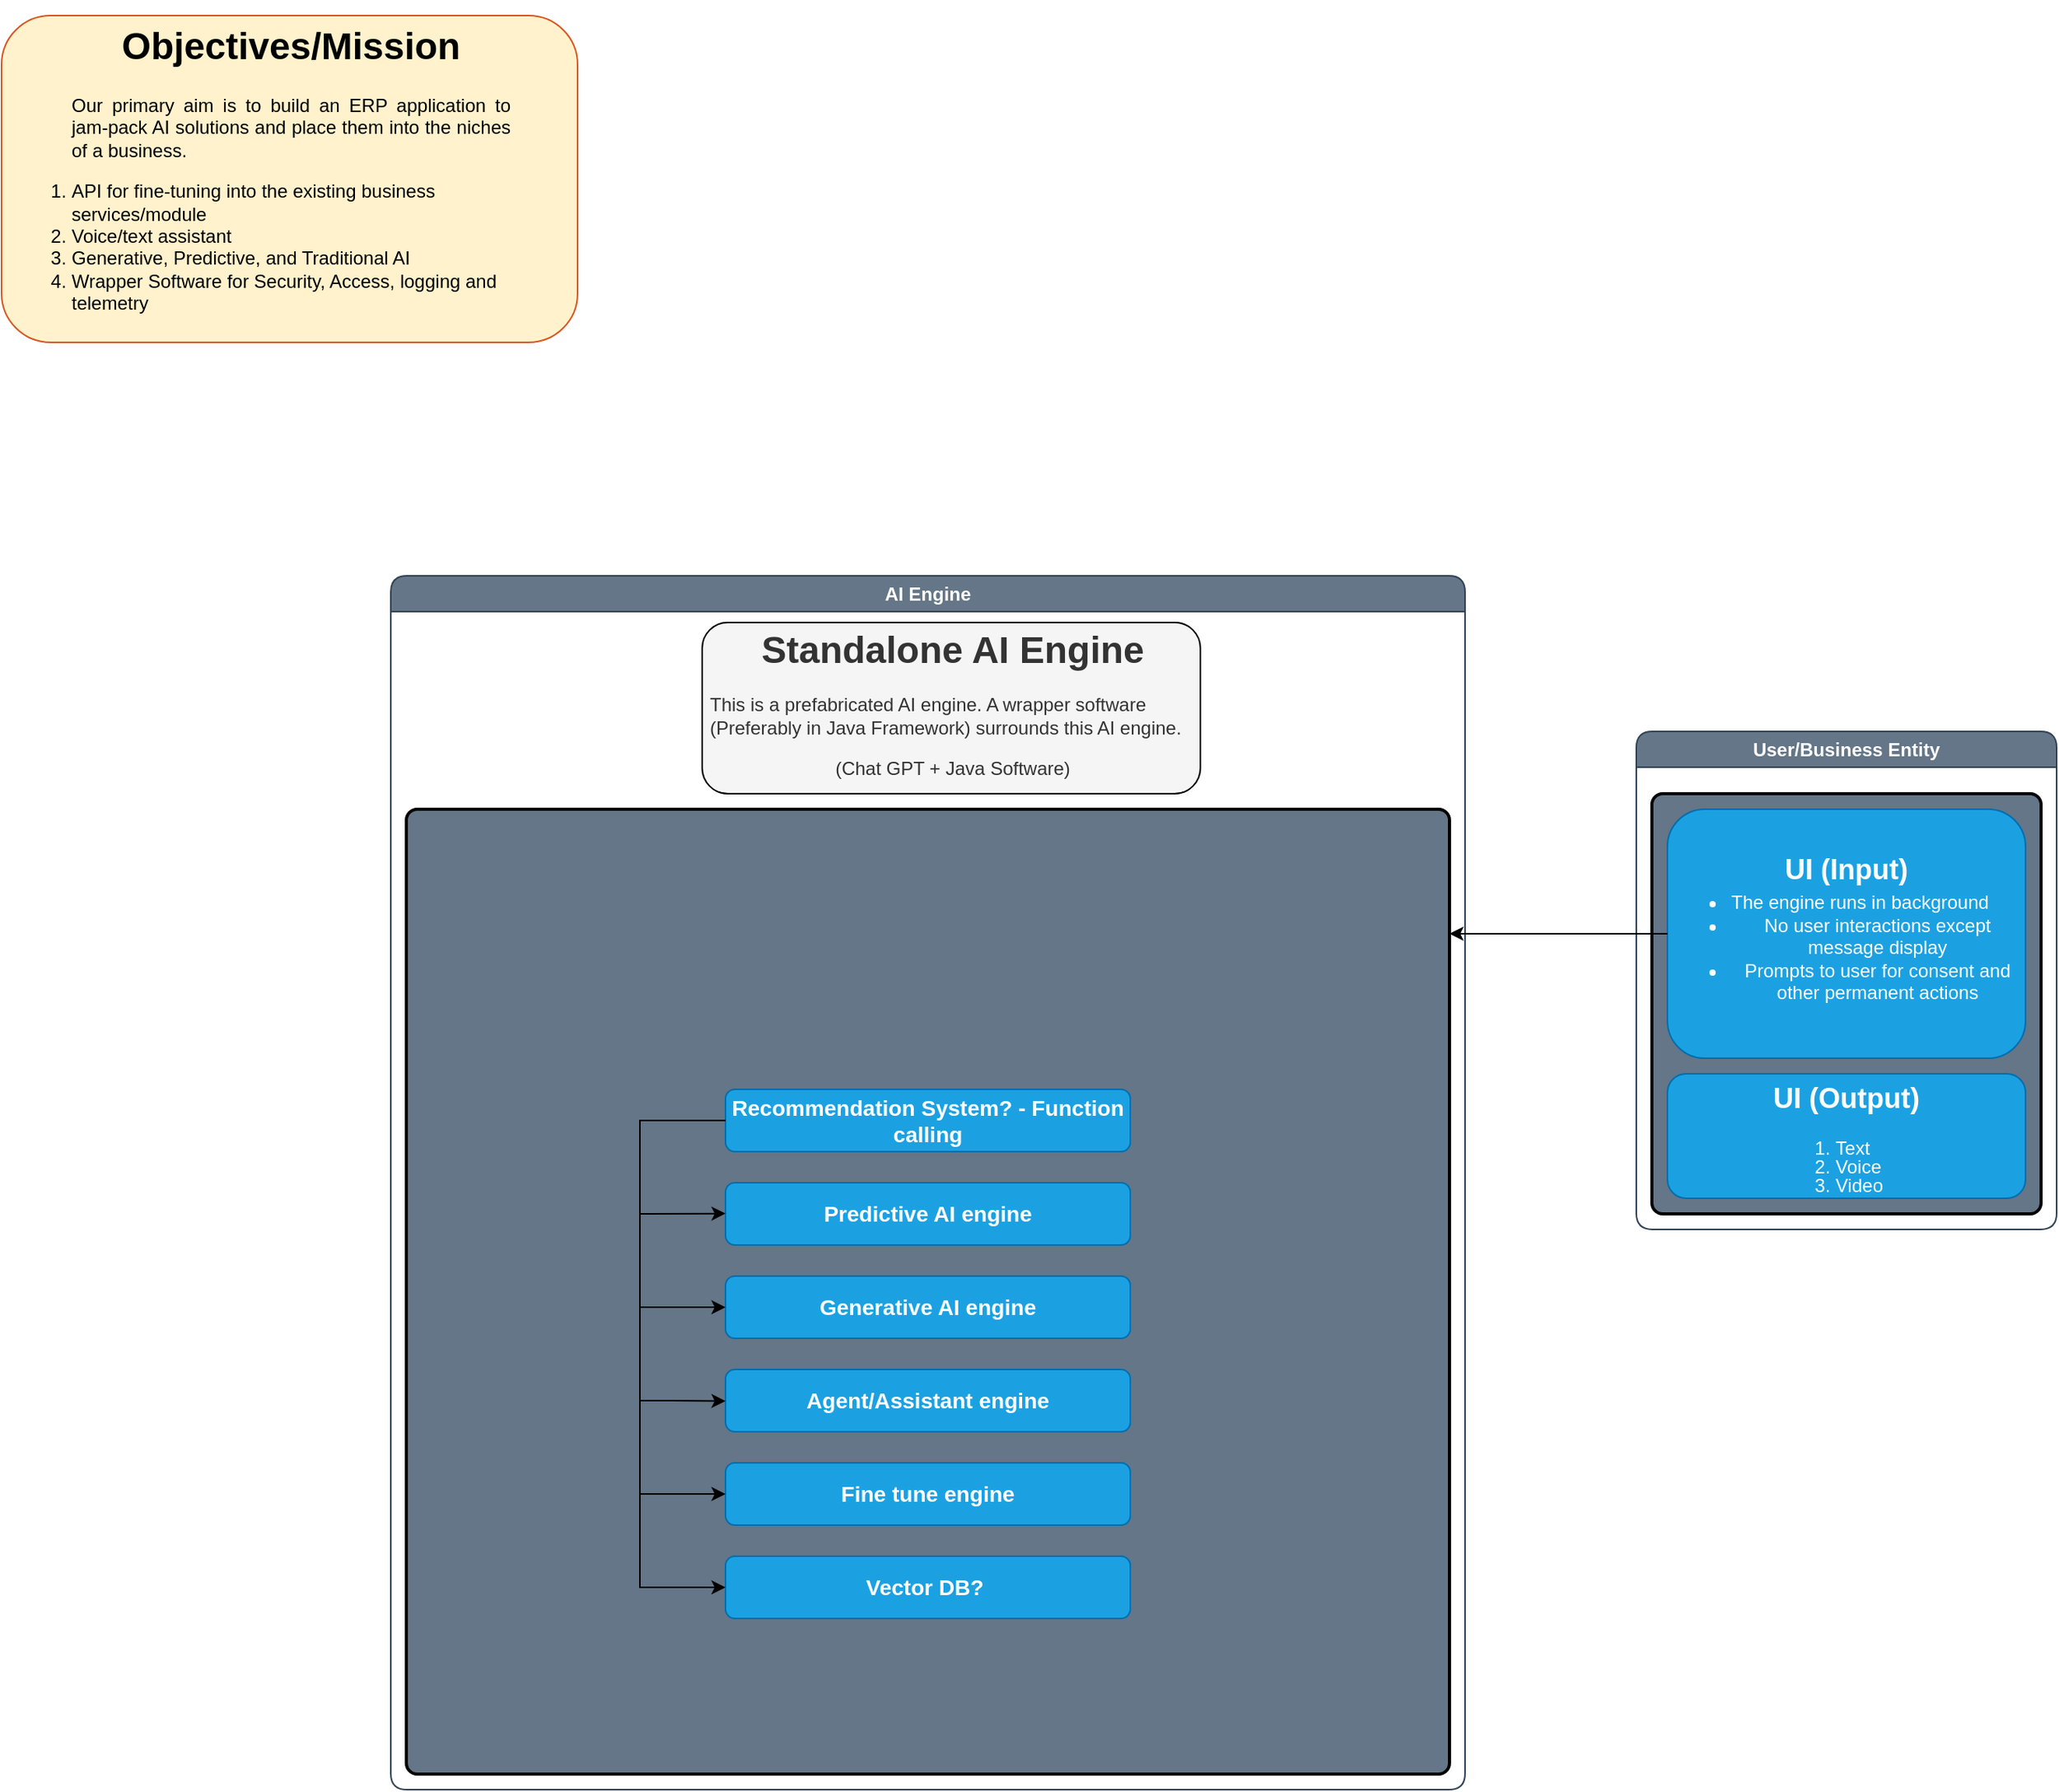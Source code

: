 <mxfile version="22.1.8" type="github">
  <diagram name="Page-1" id="GCuxLxOxD08WY95o4TsF">
    <mxGraphModel dx="2284" dy="746" grid="1" gridSize="10" guides="1" tooltips="1" connect="1" arrows="1" fold="1" page="1" pageScale="1" pageWidth="850" pageHeight="1100" math="0" shadow="0">
      <root>
        <mxCell id="0" />
        <mxCell id="1" parent="0" />
        <mxCell id="XNfelhOZbHUISLfhdvYN-3" value="&lt;div&gt;AI Engine&lt;/div&gt;" style="swimlane;whiteSpace=wrap;html=1;rounded=1;fillColor=#647687;fontColor=#ffffff;strokeColor=#314354;glass=0;fillStyle=auto;gradientColor=none;" parent="1" vertex="1">
          <mxGeometry x="-580" y="380" width="690" height="780" as="geometry" />
        </mxCell>
        <mxCell id="XNfelhOZbHUISLfhdvYN-76" value="" style="rounded=1;whiteSpace=wrap;html=1;absoluteArcSize=1;arcSize=14;strokeWidth=2;fillColor=#647687;" parent="XNfelhOZbHUISLfhdvYN-3" vertex="1">
          <mxGeometry x="10" y="150" width="670" height="620" as="geometry" />
        </mxCell>
        <mxCell id="1H__Z4LCt-5vf_XRQfI3-1" value="&lt;h1 style=&quot;line-height: 100%;&quot; align=&quot;center&quot;&gt;Standalone AI Engine&lt;br&gt;&lt;/h1&gt;&lt;p style=&quot;line-height: 120%;&quot;&gt;This is a prefabricated AI engine. A wrapper software (Preferably in Java Framework) surrounds this AI engine.&lt;/p&gt;&lt;p style=&quot;line-height: 120%;&quot;&gt;&lt;/p&gt;&lt;div align=&quot;center&quot;&gt;(Chat GPT + Java Software)&lt;br&gt;&lt;/div&gt;&lt;p&gt;&lt;br&gt;&lt;/p&gt;&lt;p style=&quot;line-height: 120%;&quot;&gt;&lt;/p&gt;" style="text;html=1;strokeColor=#000000;fillColor=#f5f5f5;spacing=5;spacingTop=-20;whiteSpace=wrap;overflow=hidden;rounded=1;fontColor=#333333;glass=0;shadow=0;" vertex="1" parent="XNfelhOZbHUISLfhdvYN-3">
          <mxGeometry x="200.01" y="30" width="320" height="110" as="geometry" />
        </mxCell>
        <mxCell id="1H__Z4LCt-5vf_XRQfI3-8" value="&lt;h3&gt;Recommendation System? - Function calling&lt;br&gt;&lt;/h3&gt;" style="rounded=1;whiteSpace=wrap;html=1;fillColor=#1ba1e2;fontColor=#ffffff;strokeColor=#006EAF;" vertex="1" parent="XNfelhOZbHUISLfhdvYN-3">
          <mxGeometry x="215" y="330" width="260" height="40" as="geometry" />
        </mxCell>
        <mxCell id="1H__Z4LCt-5vf_XRQfI3-9" value="&lt;h3&gt;Predictive AI engine&lt;/h3&gt;" style="rounded=1;whiteSpace=wrap;html=1;fillColor=#1ba1e2;fontColor=#ffffff;strokeColor=#006EAF;" vertex="1" parent="XNfelhOZbHUISLfhdvYN-3">
          <mxGeometry x="215" y="390" width="260" height="40" as="geometry" />
        </mxCell>
        <mxCell id="1H__Z4LCt-5vf_XRQfI3-10" value="&lt;h3&gt;Generative AI engine&lt;/h3&gt;" style="rounded=1;whiteSpace=wrap;html=1;fillColor=#1ba1e2;fontColor=#ffffff;strokeColor=#006EAF;" vertex="1" parent="XNfelhOZbHUISLfhdvYN-3">
          <mxGeometry x="215" y="450" width="260" height="40" as="geometry" />
        </mxCell>
        <mxCell id="1H__Z4LCt-5vf_XRQfI3-11" value="&lt;h3&gt;Agent/Assistant engine&lt;/h3&gt;" style="rounded=1;whiteSpace=wrap;html=1;fillColor=#1ba1e2;fontColor=#ffffff;strokeColor=#006EAF;" vertex="1" parent="XNfelhOZbHUISLfhdvYN-3">
          <mxGeometry x="215" y="510" width="260" height="40" as="geometry" />
        </mxCell>
        <mxCell id="1H__Z4LCt-5vf_XRQfI3-12" value="&lt;h3&gt;Fine tune engine&lt;/h3&gt;" style="rounded=1;whiteSpace=wrap;html=1;fillColor=#1ba1e2;fontColor=#ffffff;strokeColor=#006EAF;" vertex="1" parent="XNfelhOZbHUISLfhdvYN-3">
          <mxGeometry x="215" y="570" width="260" height="40" as="geometry" />
        </mxCell>
        <mxCell id="1H__Z4LCt-5vf_XRQfI3-13" value="&lt;h3&gt;Vector DB?&amp;nbsp; &lt;br&gt;&lt;/h3&gt;" style="rounded=1;whiteSpace=wrap;html=1;fillColor=#1ba1e2;fontColor=#ffffff;strokeColor=#006EAF;" vertex="1" parent="XNfelhOZbHUISLfhdvYN-3">
          <mxGeometry x="215" y="630" width="260" height="40" as="geometry" />
        </mxCell>
        <mxCell id="1H__Z4LCt-5vf_XRQfI3-14" value="" style="endArrow=classic;html=1;rounded=0;edgeStyle=orthogonalEdgeStyle;entryX=0;entryY=0.5;entryDx=0;entryDy=0;shadow=0;" edge="1" parent="XNfelhOZbHUISLfhdvYN-3" target="1H__Z4LCt-5vf_XRQfI3-13">
          <mxGeometry width="50" height="50" relative="1" as="geometry">
            <mxPoint x="215" y="350" as="sourcePoint" />
            <mxPoint x="165" y="400" as="targetPoint" />
            <Array as="points">
              <mxPoint x="160" y="350" />
              <mxPoint x="160" y="650" />
            </Array>
          </mxGeometry>
        </mxCell>
        <mxCell id="1H__Z4LCt-5vf_XRQfI3-17" value="" style="endArrow=classic;html=1;rounded=0;edgeStyle=orthogonalEdgeStyle;" edge="1" parent="XNfelhOZbHUISLfhdvYN-3">
          <mxGeometry relative="1" as="geometry">
            <mxPoint x="160" y="410" as="sourcePoint" />
            <mxPoint x="215" y="409.8" as="targetPoint" />
            <Array as="points">
              <mxPoint x="165" y="409.8" />
              <mxPoint x="165" y="409.8" />
            </Array>
          </mxGeometry>
        </mxCell>
        <mxCell id="1H__Z4LCt-5vf_XRQfI3-18" value="" style="endArrow=classic;html=1;rounded=0;edgeStyle=orthogonalEdgeStyle;entryX=0;entryY=0.5;entryDx=0;entryDy=0;" edge="1" parent="XNfelhOZbHUISLfhdvYN-3" target="1H__Z4LCt-5vf_XRQfI3-10">
          <mxGeometry relative="1" as="geometry">
            <mxPoint x="160" y="470" as="sourcePoint" />
            <mxPoint x="225" y="419.8" as="targetPoint" />
            <Array as="points">
              <mxPoint x="180" y="470" />
              <mxPoint x="180" y="470" />
            </Array>
          </mxGeometry>
        </mxCell>
        <mxCell id="1H__Z4LCt-5vf_XRQfI3-19" value="" style="endArrow=classic;html=1;rounded=0;edgeStyle=orthogonalEdgeStyle;entryX=0;entryY=0.5;entryDx=0;entryDy=0;" edge="1" parent="XNfelhOZbHUISLfhdvYN-3">
          <mxGeometry relative="1" as="geometry">
            <mxPoint x="160" y="530" as="sourcePoint" />
            <mxPoint x="215" y="530.3" as="targetPoint" />
            <Array as="points">
              <mxPoint x="180" y="529.3" />
            </Array>
          </mxGeometry>
        </mxCell>
        <mxCell id="1H__Z4LCt-5vf_XRQfI3-20" value="" style="endArrow=classic;html=1;rounded=0;edgeStyle=orthogonalEdgeStyle;entryX=0;entryY=0.5;entryDx=0;entryDy=0;" edge="1" parent="XNfelhOZbHUISLfhdvYN-3" target="1H__Z4LCt-5vf_XRQfI3-12">
          <mxGeometry relative="1" as="geometry">
            <mxPoint x="160" y="600" as="sourcePoint" />
            <mxPoint x="225" y="540.3" as="targetPoint" />
            <Array as="points">
              <mxPoint x="160" y="590" />
            </Array>
          </mxGeometry>
        </mxCell>
        <mxCell id="XNfelhOZbHUISLfhdvYN-2" value="&lt;h1 align=&quot;center&quot;&gt;Objectives/Mission&lt;br&gt;&lt;/h1&gt;&lt;blockquote&gt;&lt;div align=&quot;justify&quot;&gt;Our primary aim is to build an ERP application to jam-pack AI solutions and place them into the niches of a business.&lt;br&gt;&lt;/div&gt;&lt;/blockquote&gt;&lt;ol&gt;&lt;li&gt;API for fine-tuning into the existing business services/module&lt;br&gt;&lt;/li&gt;&lt;li&gt;Voice/text assistant&lt;/li&gt;&lt;li&gt;Generative, Predictive, and Traditional AI&lt;br&gt;&lt;/li&gt;&lt;li&gt;Wrapper Software for Security, Access, logging and telemetry&lt;/li&gt;&lt;/ol&gt;" style="text;html=1;strokeColor=#D65822;fillColor=#fff2cc;spacing=5;spacingTop=-20;whiteSpace=wrap;overflow=hidden;rounded=1;labelBorderColor=none;labelBackgroundColor=none;" parent="1" vertex="1">
          <mxGeometry x="-830" y="20" width="370" height="210" as="geometry" />
        </mxCell>
        <mxCell id="XNfelhOZbHUISLfhdvYN-11" value="User/Business Entity" style="swimlane;whiteSpace=wrap;html=1;rounded=1;fillColor=#647687;fontColor=#ffffff;strokeColor=#314354;" parent="1" vertex="1">
          <mxGeometry x="220" y="480" width="270" height="320" as="geometry" />
        </mxCell>
        <mxCell id="XNfelhOZbHUISLfhdvYN-88" value="" style="rounded=1;whiteSpace=wrap;html=1;absoluteArcSize=1;arcSize=14;strokeWidth=2;fillColor=#647687;" parent="XNfelhOZbHUISLfhdvYN-11" vertex="1">
          <mxGeometry x="10" y="40" width="250" height="270" as="geometry" />
        </mxCell>
        <mxCell id="XNfelhOZbHUISLfhdvYN-12" value="&lt;h2 style=&quot;line-height: 0%;&quot;&gt;UI (Input)&lt;/h2&gt;&lt;div&gt;&lt;ul&gt;&lt;li&gt;&lt;div align=&quot;left&quot;&gt;The engine runs in background&lt;/div&gt;&lt;/li&gt;&lt;li&gt;No user interactions except message display&lt;br&gt;&lt;/li&gt;&lt;li&gt;Prompts to user for consent and other permanent actions&lt;br&gt;&lt;/li&gt;&lt;/ul&gt;&lt;/div&gt;" style="rounded=1;whiteSpace=wrap;html=1;fillColor=#1ba1e2;fontColor=#ffffff;strokeColor=#006EAF;" parent="XNfelhOZbHUISLfhdvYN-11" vertex="1">
          <mxGeometry x="20" y="50" width="230" height="160" as="geometry" />
        </mxCell>
        <mxCell id="XNfelhOZbHUISLfhdvYN-29" value="&lt;p style=&quot;line-height: 120%;&quot;&gt;&lt;/p&gt;&lt;h2&gt;UI (Output)&lt;/h2&gt;&lt;div align=&quot;left&quot;&gt;&lt;ol style=&quot;line-height: 100%;&quot;&gt;&lt;li&gt;Text&lt;/li&gt;&lt;li&gt;Voice&lt;/li&gt;&lt;li&gt;Video&lt;/li&gt;&lt;/ol&gt;&lt;/div&gt;&lt;p&gt;&lt;/p&gt;" style="rounded=1;whiteSpace=wrap;html=1;fillColor=#1ba1e2;fontColor=#ffffff;strokeColor=#006EAF;" parent="XNfelhOZbHUISLfhdvYN-11" vertex="1">
          <mxGeometry x="20" y="220" width="230" height="80" as="geometry" />
        </mxCell>
        <mxCell id="1H__Z4LCt-5vf_XRQfI3-5" value="" style="endArrow=classic;html=1;rounded=0;edgeStyle=orthogonalEdgeStyle;exitX=0;exitY=0.5;exitDx=0;exitDy=0;" edge="1" parent="1">
          <mxGeometry relative="1" as="geometry">
            <mxPoint x="240" y="610" as="sourcePoint" />
            <mxPoint x="100" y="610" as="targetPoint" />
          </mxGeometry>
        </mxCell>
      </root>
    </mxGraphModel>
  </diagram>
</mxfile>
